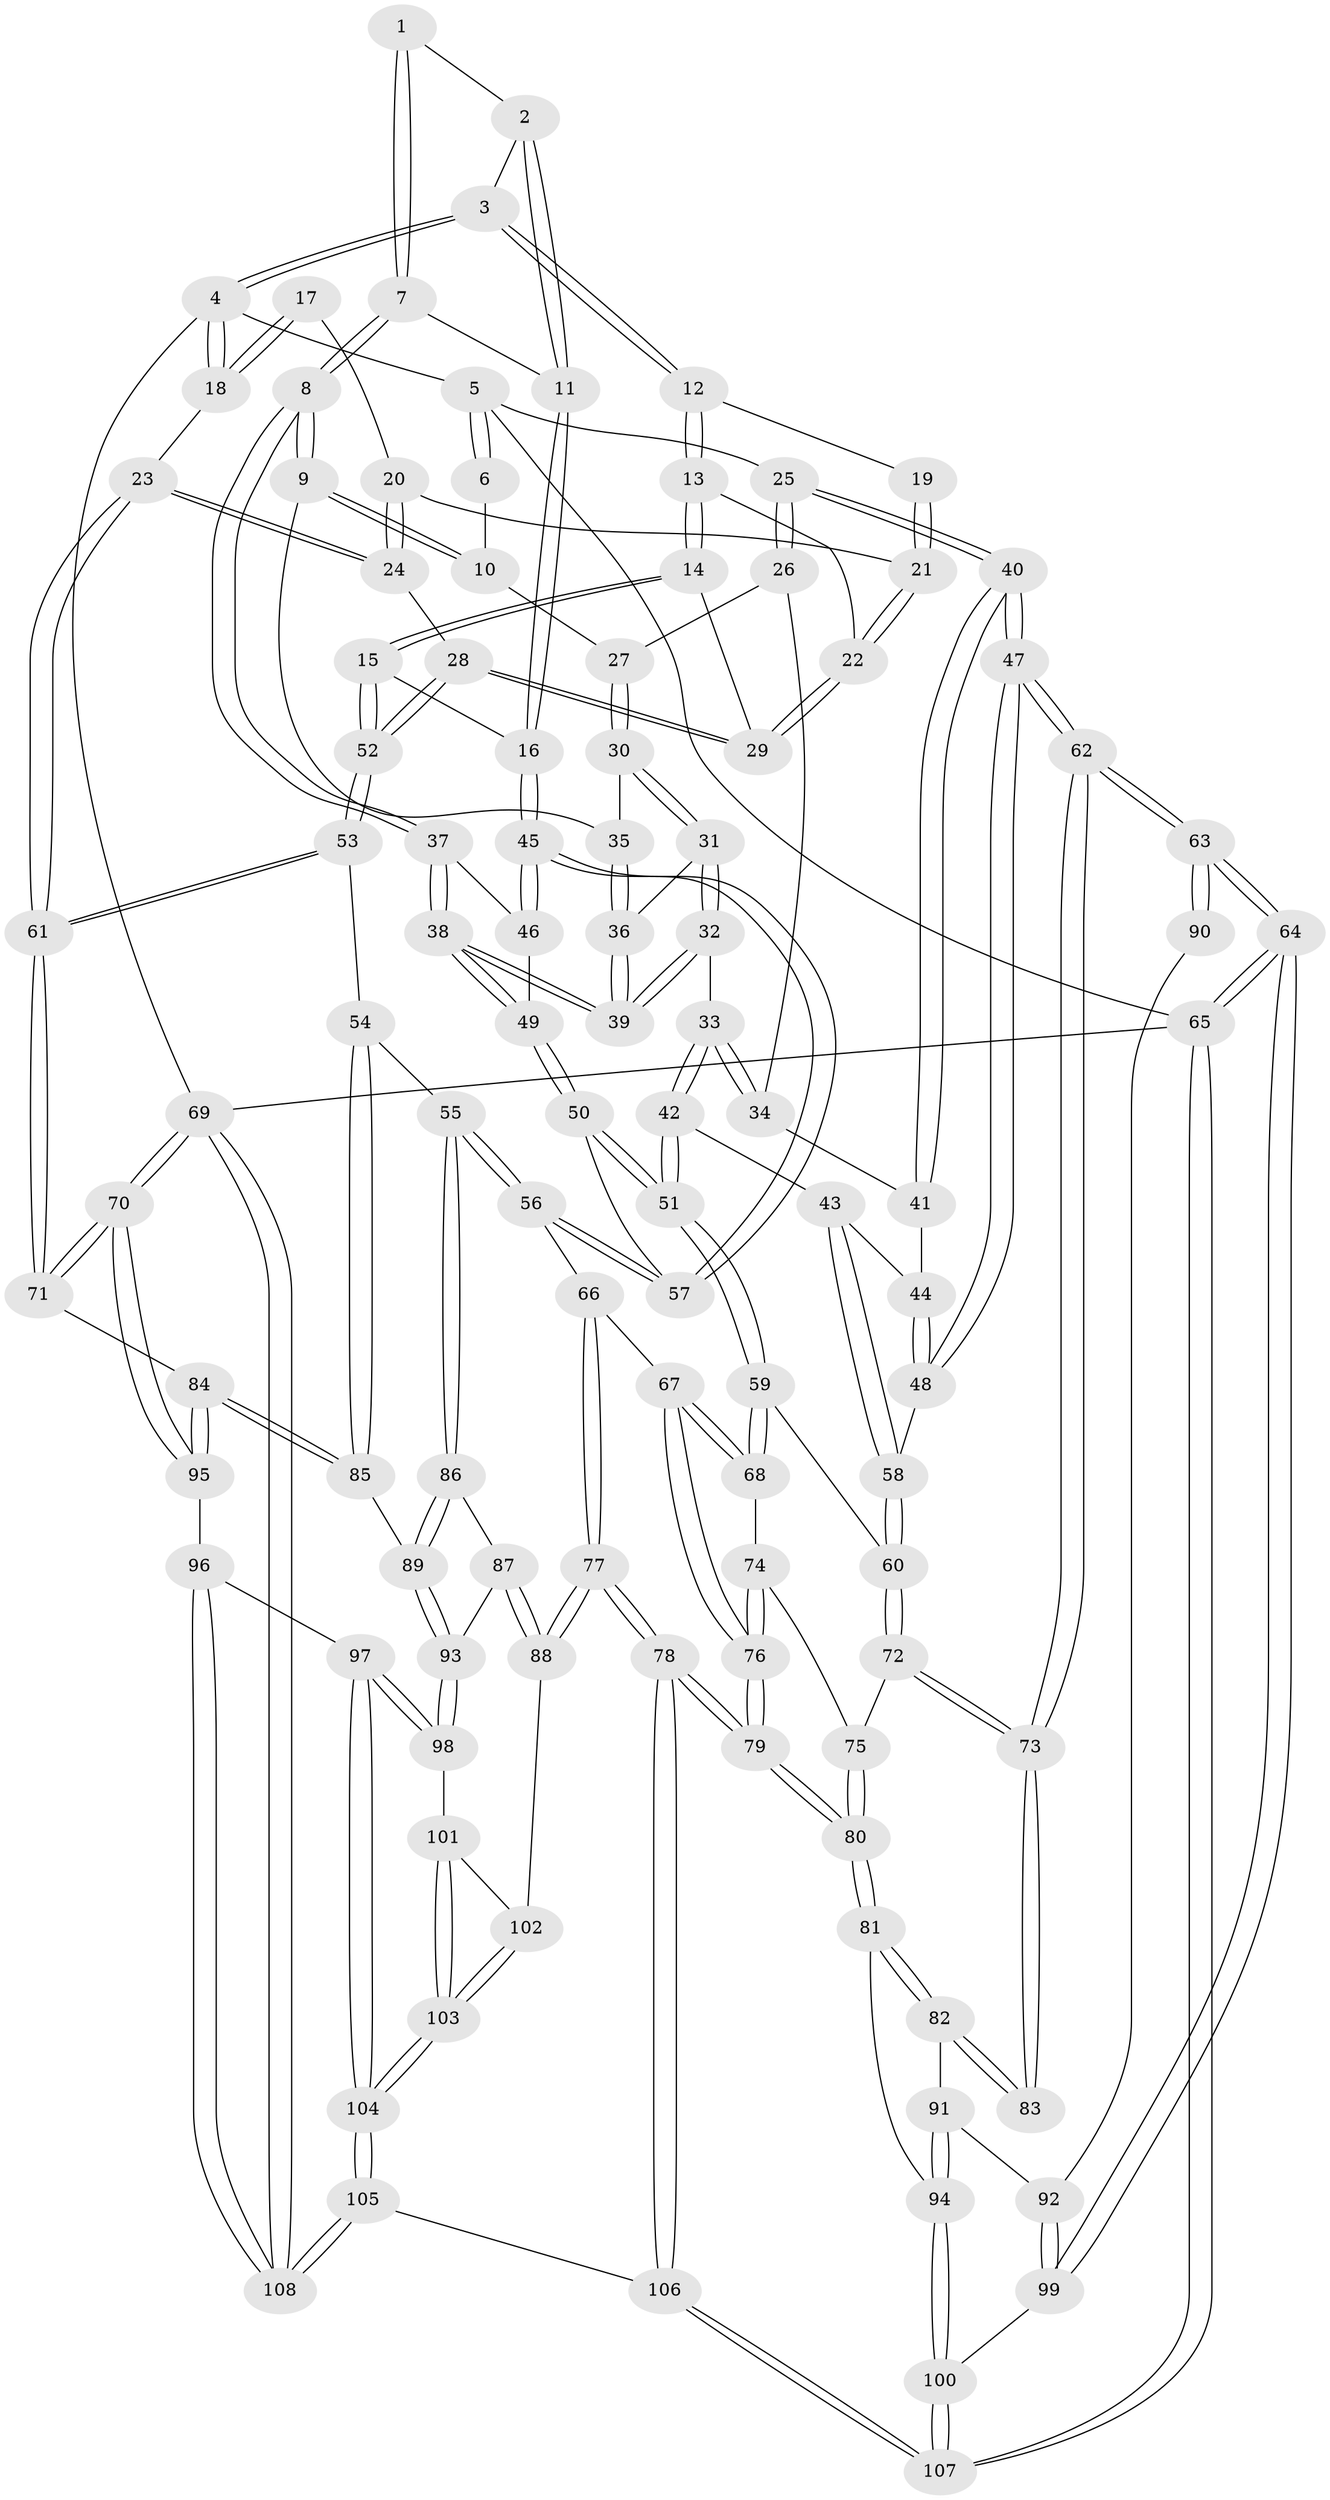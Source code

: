// coarse degree distribution, {2: 0.05555555555555555, 4: 0.3333333333333333, 1: 0.018518518518518517, 5: 0.35185185185185186, 3: 0.09259259259259259, 6: 0.05555555555555555, 7: 0.09259259259259259}
// Generated by graph-tools (version 1.1) at 2025/02/03/05/25 17:02:47]
// undirected, 108 vertices, 267 edges
graph export_dot {
graph [start="1"]
  node [color=gray90,style=filled];
  1 [pos="+0.5549011232945408+0"];
  2 [pos="+0.6774732422901987+0"];
  3 [pos="+0.6799588931109094+0"];
  4 [pos="+1+0"];
  5 [pos="+0+0"];
  6 [pos="+0.4445409292821439+0"];
  7 [pos="+0.5468682303021201+0.2233670668374147"];
  8 [pos="+0.5427379849996592+0.22502056854233665"];
  9 [pos="+0.4001821669855911+0.1612997335032123"];
  10 [pos="+0.36602476383475324+0.08555439071520615"];
  11 [pos="+0.598671616514321+0.23038642525783115"];
  12 [pos="+0.7017316148942924+0"];
  13 [pos="+0.7345692542678672+0.1622570912254164"];
  14 [pos="+0.7009745314708147+0.24486436095800776"];
  15 [pos="+0.6981627321096775+0.24811119419799563"];
  16 [pos="+0.6771004204629254+0.2516470505809214"];
  17 [pos="+0.947278187367715+0.07994576246994299"];
  18 [pos="+1+0"];
  19 [pos="+0.8120095339647632+0"];
  20 [pos="+0.9335201702153016+0.11394510983404728"];
  21 [pos="+0.8827307649401609+0.15368054217077565"];
  22 [pos="+0.8794459051554254+0.16078120601114018"];
  23 [pos="+1+0.2496959965077636"];
  24 [pos="+1+0.2515042870132838"];
  25 [pos="+0+0"];
  26 [pos="+0.17402622671022508+0.12670880924564037"];
  27 [pos="+0.2420266304042955+0.14044332699532147"];
  28 [pos="+0.935712974936444+0.27925531538016374"];
  29 [pos="+0.9193292200947077+0.26341765561258906"];
  30 [pos="+0.2543836135913512+0.2058159098969542"];
  31 [pos="+0.25650998694548793+0.27218954366806164"];
  32 [pos="+0.25487117258098396+0.27586502137320396"];
  33 [pos="+0.23880936503891181+0.2958940429040863"];
  34 [pos="+0.14272466142668147+0.2549213051896384"];
  35 [pos="+0.37456361546631106+0.22688221516055515"];
  36 [pos="+0.3723025034019398+0.23605089518780406"];
  37 [pos="+0.5348900658103205+0.2395588386996006"];
  38 [pos="+0.39664783794511915+0.3302633053067523"];
  39 [pos="+0.3951264852558099+0.3272528484122831"];
  40 [pos="+0+0.09006903152248279"];
  41 [pos="+0.11765490649733809+0.2684561821298683"];
  42 [pos="+0.23882601908327067+0.30866957498106873"];
  43 [pos="+0.2079896092012543+0.34210853638299676"];
  44 [pos="+0.1137847255506477+0.30114918604373553"];
  45 [pos="+0.5865059429922619+0.43115362602277835"];
  46 [pos="+0.5277809414623456+0.3389581666919159"];
  47 [pos="+0+0.31232232344492655"];
  48 [pos="+0.08886182759882709+0.4105138831905229"];
  49 [pos="+0.39383623317305766+0.3876829099227418"];
  50 [pos="+0.3879340875454534+0.4051177375156638"];
  51 [pos="+0.3558389054341526+0.44280602543820474"];
  52 [pos="+0.8311973342221481+0.49261740229209644"];
  53 [pos="+0.8312055470683494+0.5027849176571776"];
  54 [pos="+0.8250808237197899+0.5073392032789057"];
  55 [pos="+0.6783447143031146+0.5731475495781085"];
  56 [pos="+0.6365940047882684+0.5474436908580294"];
  57 [pos="+0.586501135144062+0.43718985085006806"];
  58 [pos="+0.1292198364909272+0.4491527368144769"];
  59 [pos="+0.3542702891803047+0.44768209367252176"];
  60 [pos="+0.13815090504017638+0.4693216365527017"];
  61 [pos="+1+0.6026215728365898"];
  62 [pos="+0+0.6017455510499281"];
  63 [pos="+0+0.676380709978914"];
  64 [pos="+0+0.9371686879959122"];
  65 [pos="+0+1"];
  66 [pos="+0.45852045602296493+0.5627330271531364"];
  67 [pos="+0.4428660263246942+0.5556346701566863"];
  68 [pos="+0.36775026836656804+0.4935708450757066"];
  69 [pos="+1+1"];
  70 [pos="+1+1"];
  71 [pos="+1+0.6285063458474969"];
  72 [pos="+0.11876389553213396+0.5659610173770221"];
  73 [pos="+0.11135230463805076+0.5713909212918511"];
  74 [pos="+0.3008199433281107+0.5826095971017141"];
  75 [pos="+0.19523958696875585+0.6078724787583851"];
  76 [pos="+0.341153274838053+0.685264301662874"];
  77 [pos="+0.4443201219990417+0.8083244314407471"];
  78 [pos="+0.36951501367755046+0.8626141735186745"];
  79 [pos="+0.34070683836063426+0.8376487601610095"];
  80 [pos="+0.2770093491667075+0.8109862178076622"];
  81 [pos="+0.2127254086819466+0.8109612985215637"];
  82 [pos="+0.11323294207672056+0.7374015161136303"];
  83 [pos="+0.08974889076842588+0.7114573721157057"];
  84 [pos="+0.9164358361004963+0.7855052801696496"];
  85 [pos="+0.8723680458998103+0.7604177314567601"];
  86 [pos="+0.6719992628966499+0.6122399891528698"];
  87 [pos="+0.6661159722010074+0.6318931126039535"];
  88 [pos="+0.5399933586621023+0.7767901263193278"];
  89 [pos="+0.8503788432762154+0.7621171732353165"];
  90 [pos="+0.05402396206741686+0.725177089743166"];
  91 [pos="+0.06559831498489145+0.806655001905141"];
  92 [pos="+0.022433279105268395+0.8265816789083668"];
  93 [pos="+0.7465951452196231+0.8101378161962567"];
  94 [pos="+0.19135803442940982+0.8233954097556646"];
  95 [pos="+0.9073112630115839+0.84661876683027"];
  96 [pos="+0.8215809020820454+0.9493864469415827"];
  97 [pos="+0.7443512943125927+0.8603414214901"];
  98 [pos="+0.7396765235131451+0.8526034264584083"];
  99 [pos="+0+0.8738327955937931"];
  100 [pos="+0.08664832707897989+0.9016338587654277"];
  101 [pos="+0.6893400248209343+0.8552424237244739"];
  102 [pos="+0.6063268674045461+0.8314601336905771"];
  103 [pos="+0.6153001213104221+0.9624123533508471"];
  104 [pos="+0.603771998441063+1"];
  105 [pos="+0.5476625384497119+1"];
  106 [pos="+0.3891352530935815+1"];
  107 [pos="+0.21141486261484016+1"];
  108 [pos="+0.8445363603165168+1"];
  1 -- 2;
  1 -- 7;
  1 -- 7;
  2 -- 3;
  2 -- 11;
  2 -- 11;
  3 -- 4;
  3 -- 4;
  3 -- 12;
  3 -- 12;
  4 -- 5;
  4 -- 18;
  4 -- 18;
  4 -- 69;
  5 -- 6;
  5 -- 6;
  5 -- 25;
  5 -- 65;
  6 -- 10;
  7 -- 8;
  7 -- 8;
  7 -- 11;
  8 -- 9;
  8 -- 9;
  8 -- 37;
  8 -- 37;
  9 -- 10;
  9 -- 10;
  9 -- 35;
  10 -- 27;
  11 -- 16;
  11 -- 16;
  12 -- 13;
  12 -- 13;
  12 -- 19;
  13 -- 14;
  13 -- 14;
  13 -- 22;
  14 -- 15;
  14 -- 15;
  14 -- 29;
  15 -- 16;
  15 -- 52;
  15 -- 52;
  16 -- 45;
  16 -- 45;
  17 -- 18;
  17 -- 18;
  17 -- 20;
  18 -- 23;
  19 -- 21;
  19 -- 21;
  20 -- 21;
  20 -- 24;
  20 -- 24;
  21 -- 22;
  21 -- 22;
  22 -- 29;
  22 -- 29;
  23 -- 24;
  23 -- 24;
  23 -- 61;
  23 -- 61;
  24 -- 28;
  25 -- 26;
  25 -- 26;
  25 -- 40;
  25 -- 40;
  26 -- 27;
  26 -- 34;
  27 -- 30;
  27 -- 30;
  28 -- 29;
  28 -- 29;
  28 -- 52;
  28 -- 52;
  30 -- 31;
  30 -- 31;
  30 -- 35;
  31 -- 32;
  31 -- 32;
  31 -- 36;
  32 -- 33;
  32 -- 39;
  32 -- 39;
  33 -- 34;
  33 -- 34;
  33 -- 42;
  33 -- 42;
  34 -- 41;
  35 -- 36;
  35 -- 36;
  36 -- 39;
  36 -- 39;
  37 -- 38;
  37 -- 38;
  37 -- 46;
  38 -- 39;
  38 -- 39;
  38 -- 49;
  38 -- 49;
  40 -- 41;
  40 -- 41;
  40 -- 47;
  40 -- 47;
  41 -- 44;
  42 -- 43;
  42 -- 51;
  42 -- 51;
  43 -- 44;
  43 -- 58;
  43 -- 58;
  44 -- 48;
  44 -- 48;
  45 -- 46;
  45 -- 46;
  45 -- 57;
  45 -- 57;
  46 -- 49;
  47 -- 48;
  47 -- 48;
  47 -- 62;
  47 -- 62;
  48 -- 58;
  49 -- 50;
  49 -- 50;
  50 -- 51;
  50 -- 51;
  50 -- 57;
  51 -- 59;
  51 -- 59;
  52 -- 53;
  52 -- 53;
  53 -- 54;
  53 -- 61;
  53 -- 61;
  54 -- 55;
  54 -- 85;
  54 -- 85;
  55 -- 56;
  55 -- 56;
  55 -- 86;
  55 -- 86;
  56 -- 57;
  56 -- 57;
  56 -- 66;
  58 -- 60;
  58 -- 60;
  59 -- 60;
  59 -- 68;
  59 -- 68;
  60 -- 72;
  60 -- 72;
  61 -- 71;
  61 -- 71;
  62 -- 63;
  62 -- 63;
  62 -- 73;
  62 -- 73;
  63 -- 64;
  63 -- 64;
  63 -- 90;
  63 -- 90;
  64 -- 65;
  64 -- 65;
  64 -- 99;
  64 -- 99;
  65 -- 107;
  65 -- 107;
  65 -- 69;
  66 -- 67;
  66 -- 77;
  66 -- 77;
  67 -- 68;
  67 -- 68;
  67 -- 76;
  67 -- 76;
  68 -- 74;
  69 -- 70;
  69 -- 70;
  69 -- 108;
  69 -- 108;
  70 -- 71;
  70 -- 71;
  70 -- 95;
  70 -- 95;
  71 -- 84;
  72 -- 73;
  72 -- 73;
  72 -- 75;
  73 -- 83;
  73 -- 83;
  74 -- 75;
  74 -- 76;
  74 -- 76;
  75 -- 80;
  75 -- 80;
  76 -- 79;
  76 -- 79;
  77 -- 78;
  77 -- 78;
  77 -- 88;
  77 -- 88;
  78 -- 79;
  78 -- 79;
  78 -- 106;
  78 -- 106;
  79 -- 80;
  79 -- 80;
  80 -- 81;
  80 -- 81;
  81 -- 82;
  81 -- 82;
  81 -- 94;
  82 -- 83;
  82 -- 83;
  82 -- 91;
  84 -- 85;
  84 -- 85;
  84 -- 95;
  84 -- 95;
  85 -- 89;
  86 -- 87;
  86 -- 89;
  86 -- 89;
  87 -- 88;
  87 -- 88;
  87 -- 93;
  88 -- 102;
  89 -- 93;
  89 -- 93;
  90 -- 92;
  91 -- 92;
  91 -- 94;
  91 -- 94;
  92 -- 99;
  92 -- 99;
  93 -- 98;
  93 -- 98;
  94 -- 100;
  94 -- 100;
  95 -- 96;
  96 -- 97;
  96 -- 108;
  96 -- 108;
  97 -- 98;
  97 -- 98;
  97 -- 104;
  97 -- 104;
  98 -- 101;
  99 -- 100;
  100 -- 107;
  100 -- 107;
  101 -- 102;
  101 -- 103;
  101 -- 103;
  102 -- 103;
  102 -- 103;
  103 -- 104;
  103 -- 104;
  104 -- 105;
  104 -- 105;
  105 -- 106;
  105 -- 108;
  105 -- 108;
  106 -- 107;
  106 -- 107;
}
